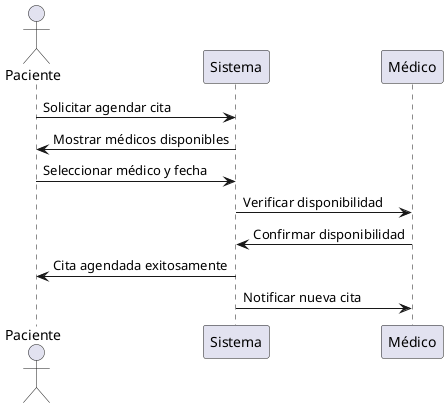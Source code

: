 @startuml Diagrama de Secuencia - Agendar Cita

actor Paciente as P
participant "Sistema" as S
participant "Médico" as M

P -> S: Solicitar agendar cita
S -> P: Mostrar médicos disponibles
P -> S: Seleccionar médico y fecha
S -> M: Verificar disponibilidad
M -> S: Confirmar disponibilidad
S -> P: Cita agendada exitosamente
S -> M: Notificar nueva cita

@enduml